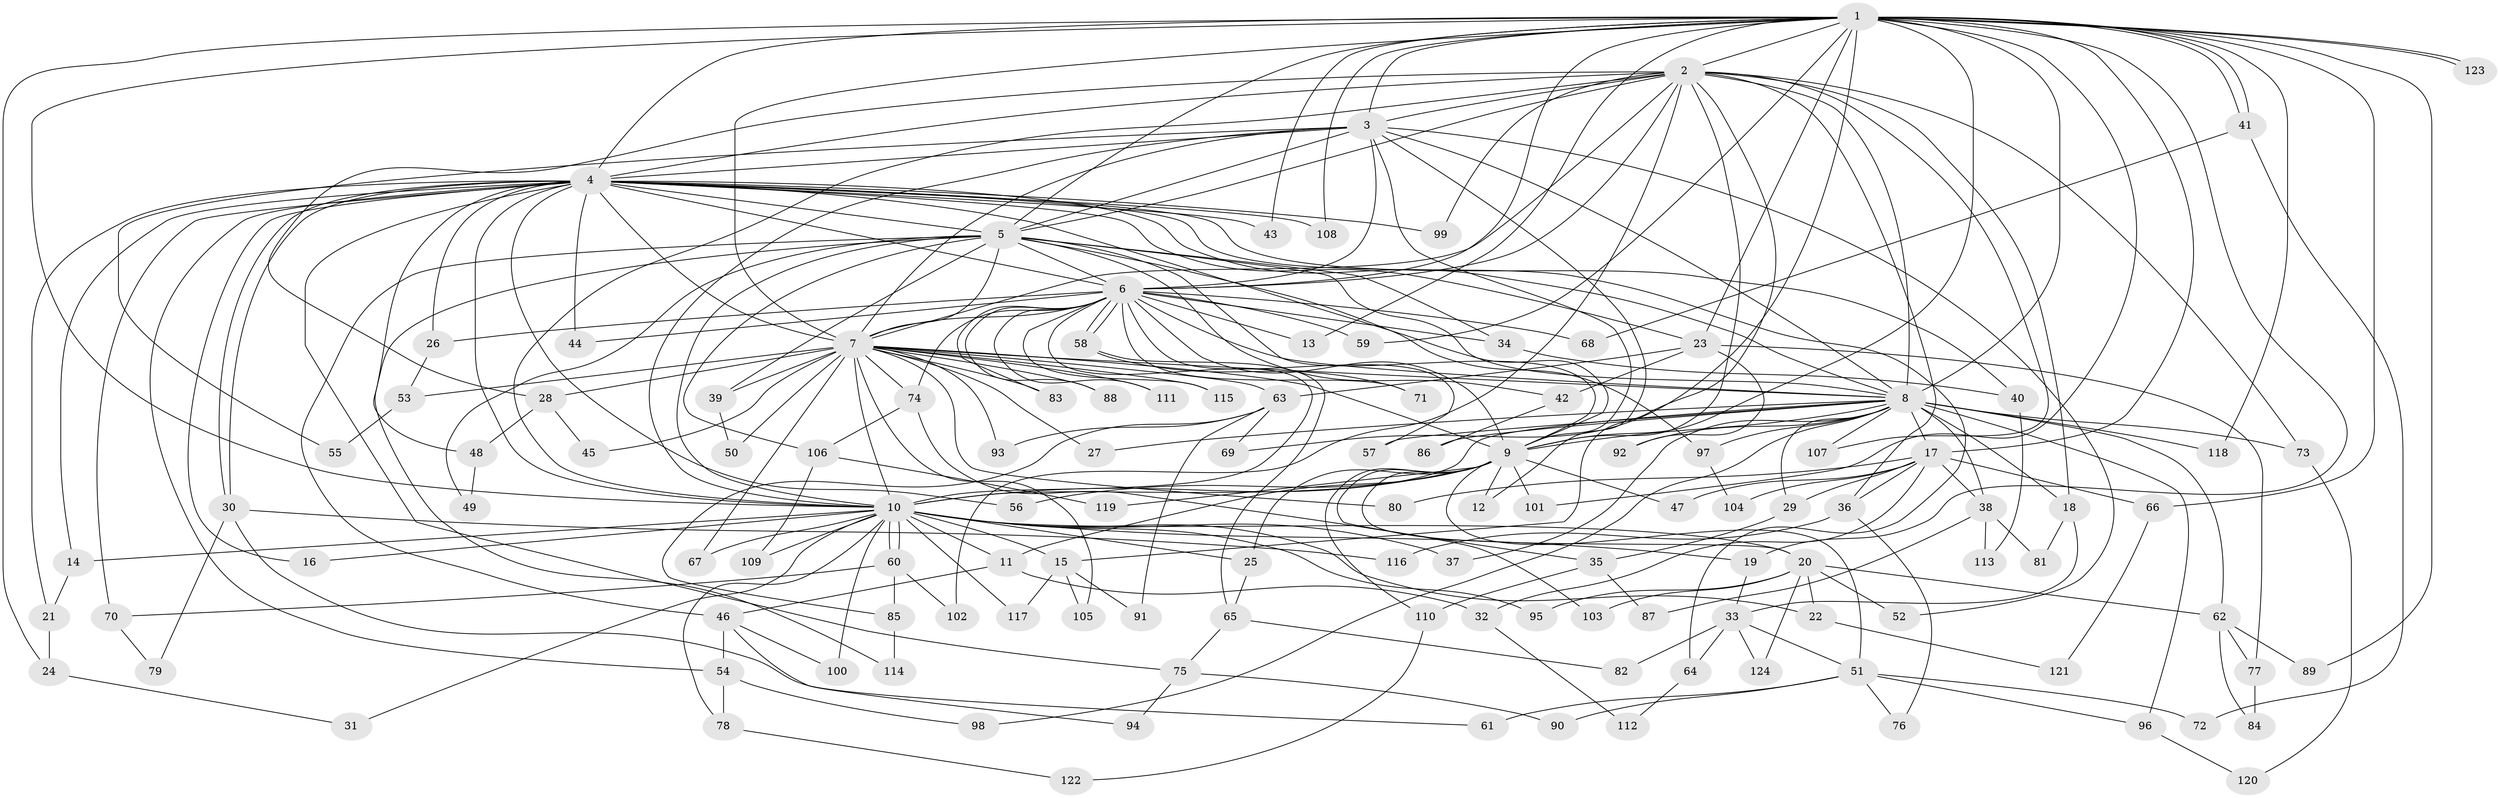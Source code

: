 // Generated by graph-tools (version 1.1) at 2025/49/03/09/25 03:49:39]
// undirected, 124 vertices, 273 edges
graph export_dot {
graph [start="1"]
  node [color=gray90,style=filled];
  1;
  2;
  3;
  4;
  5;
  6;
  7;
  8;
  9;
  10;
  11;
  12;
  13;
  14;
  15;
  16;
  17;
  18;
  19;
  20;
  21;
  22;
  23;
  24;
  25;
  26;
  27;
  28;
  29;
  30;
  31;
  32;
  33;
  34;
  35;
  36;
  37;
  38;
  39;
  40;
  41;
  42;
  43;
  44;
  45;
  46;
  47;
  48;
  49;
  50;
  51;
  52;
  53;
  54;
  55;
  56;
  57;
  58;
  59;
  60;
  61;
  62;
  63;
  64;
  65;
  66;
  67;
  68;
  69;
  70;
  71;
  72;
  73;
  74;
  75;
  76;
  77;
  78;
  79;
  80;
  81;
  82;
  83;
  84;
  85;
  86;
  87;
  88;
  89;
  90;
  91;
  92;
  93;
  94;
  95;
  96;
  97;
  98;
  99;
  100;
  101;
  102;
  103;
  104;
  105;
  106;
  107;
  108;
  109;
  110;
  111;
  112;
  113;
  114;
  115;
  116;
  117;
  118;
  119;
  120;
  121;
  122;
  123;
  124;
  1 -- 2;
  1 -- 3;
  1 -- 4;
  1 -- 5;
  1 -- 6;
  1 -- 7;
  1 -- 8;
  1 -- 9;
  1 -- 10;
  1 -- 13;
  1 -- 17;
  1 -- 19;
  1 -- 23;
  1 -- 24;
  1 -- 41;
  1 -- 41;
  1 -- 43;
  1 -- 59;
  1 -- 66;
  1 -- 69;
  1 -- 89;
  1 -- 101;
  1 -- 108;
  1 -- 118;
  1 -- 123;
  1 -- 123;
  2 -- 3;
  2 -- 4;
  2 -- 5;
  2 -- 6;
  2 -- 7;
  2 -- 8;
  2 -- 9;
  2 -- 10;
  2 -- 15;
  2 -- 18;
  2 -- 28;
  2 -- 36;
  2 -- 73;
  2 -- 99;
  2 -- 102;
  2 -- 107;
  3 -- 4;
  3 -- 5;
  3 -- 6;
  3 -- 7;
  3 -- 8;
  3 -- 9;
  3 -- 10;
  3 -- 12;
  3 -- 52;
  3 -- 55;
  4 -- 5;
  4 -- 6;
  4 -- 7;
  4 -- 8;
  4 -- 9;
  4 -- 10;
  4 -- 14;
  4 -- 16;
  4 -- 21;
  4 -- 23;
  4 -- 26;
  4 -- 30;
  4 -- 30;
  4 -- 40;
  4 -- 43;
  4 -- 44;
  4 -- 48;
  4 -- 54;
  4 -- 56;
  4 -- 64;
  4 -- 70;
  4 -- 75;
  4 -- 99;
  4 -- 108;
  5 -- 6;
  5 -- 7;
  5 -- 8;
  5 -- 9;
  5 -- 10;
  5 -- 34;
  5 -- 39;
  5 -- 42;
  5 -- 46;
  5 -- 49;
  5 -- 97;
  5 -- 106;
  5 -- 114;
  6 -- 7;
  6 -- 8;
  6 -- 9;
  6 -- 10;
  6 -- 13;
  6 -- 26;
  6 -- 34;
  6 -- 44;
  6 -- 57;
  6 -- 58;
  6 -- 58;
  6 -- 59;
  6 -- 68;
  6 -- 71;
  6 -- 74;
  6 -- 83;
  6 -- 88;
  6 -- 111;
  6 -- 115;
  7 -- 8;
  7 -- 9;
  7 -- 10;
  7 -- 27;
  7 -- 28;
  7 -- 39;
  7 -- 45;
  7 -- 50;
  7 -- 53;
  7 -- 63;
  7 -- 67;
  7 -- 74;
  7 -- 80;
  7 -- 83;
  7 -- 88;
  7 -- 93;
  7 -- 105;
  7 -- 111;
  7 -- 115;
  8 -- 9;
  8 -- 10;
  8 -- 17;
  8 -- 18;
  8 -- 27;
  8 -- 29;
  8 -- 37;
  8 -- 38;
  8 -- 57;
  8 -- 62;
  8 -- 73;
  8 -- 86;
  8 -- 92;
  8 -- 96;
  8 -- 97;
  8 -- 98;
  8 -- 107;
  8 -- 118;
  9 -- 10;
  9 -- 11;
  9 -- 12;
  9 -- 20;
  9 -- 25;
  9 -- 35;
  9 -- 47;
  9 -- 51;
  9 -- 56;
  9 -- 101;
  9 -- 110;
  9 -- 119;
  10 -- 11;
  10 -- 14;
  10 -- 15;
  10 -- 16;
  10 -- 19;
  10 -- 20;
  10 -- 22;
  10 -- 25;
  10 -- 31;
  10 -- 37;
  10 -- 60;
  10 -- 60;
  10 -- 67;
  10 -- 78;
  10 -- 95;
  10 -- 100;
  10 -- 109;
  10 -- 117;
  11 -- 32;
  11 -- 46;
  14 -- 21;
  15 -- 91;
  15 -- 105;
  15 -- 117;
  17 -- 29;
  17 -- 32;
  17 -- 36;
  17 -- 38;
  17 -- 47;
  17 -- 66;
  17 -- 80;
  17 -- 104;
  18 -- 33;
  18 -- 81;
  19 -- 33;
  20 -- 22;
  20 -- 52;
  20 -- 62;
  20 -- 95;
  20 -- 103;
  20 -- 124;
  21 -- 24;
  22 -- 121;
  23 -- 42;
  23 -- 63;
  23 -- 77;
  23 -- 92;
  24 -- 31;
  25 -- 65;
  26 -- 53;
  28 -- 45;
  28 -- 48;
  29 -- 35;
  30 -- 61;
  30 -- 79;
  30 -- 116;
  32 -- 112;
  33 -- 51;
  33 -- 64;
  33 -- 82;
  33 -- 124;
  34 -- 40;
  35 -- 87;
  35 -- 110;
  36 -- 76;
  36 -- 116;
  38 -- 81;
  38 -- 87;
  38 -- 113;
  39 -- 50;
  40 -- 113;
  41 -- 68;
  41 -- 72;
  42 -- 86;
  46 -- 54;
  46 -- 94;
  46 -- 100;
  48 -- 49;
  51 -- 61;
  51 -- 72;
  51 -- 76;
  51 -- 90;
  51 -- 96;
  53 -- 55;
  54 -- 78;
  54 -- 98;
  58 -- 65;
  58 -- 71;
  60 -- 70;
  60 -- 85;
  60 -- 102;
  62 -- 77;
  62 -- 84;
  62 -- 89;
  63 -- 69;
  63 -- 85;
  63 -- 91;
  63 -- 93;
  64 -- 112;
  65 -- 75;
  65 -- 82;
  66 -- 121;
  70 -- 79;
  73 -- 120;
  74 -- 103;
  74 -- 106;
  75 -- 90;
  75 -- 94;
  77 -- 84;
  78 -- 122;
  85 -- 114;
  96 -- 120;
  97 -- 104;
  106 -- 109;
  106 -- 119;
  110 -- 122;
}

